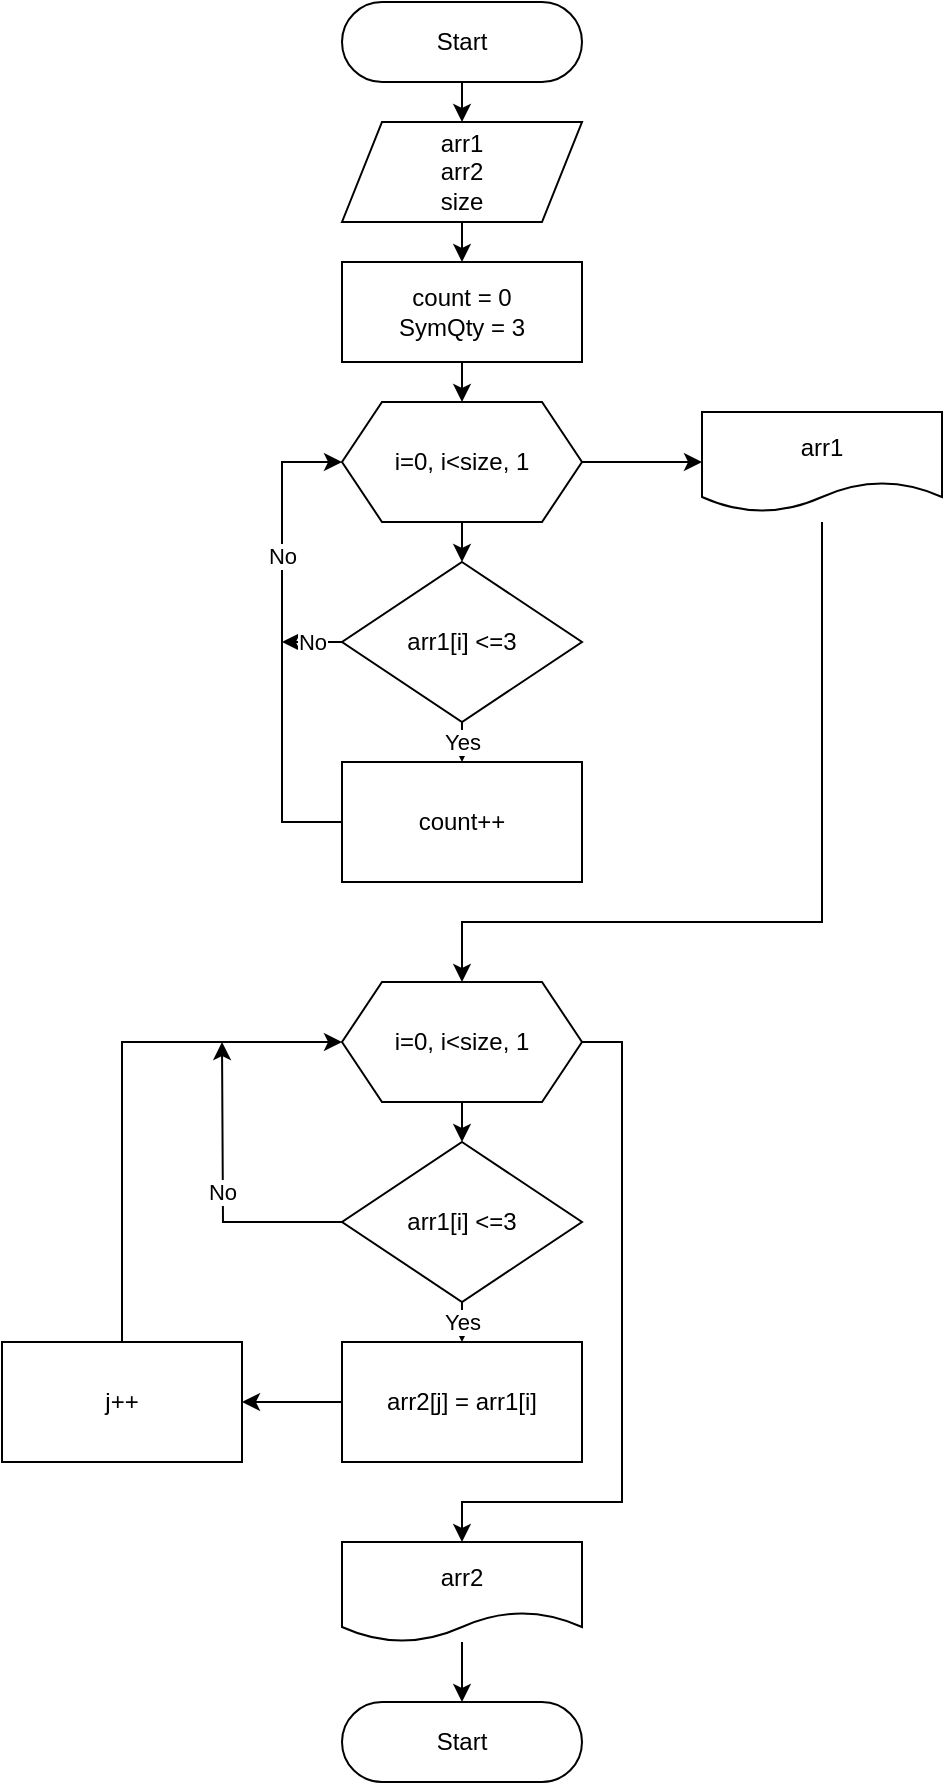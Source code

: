 <mxfile version="20.4.0" type="device"><diagram id="HGBZXo4K6phy2c55gtK3" name="Page-1"><mxGraphModel dx="1955" dy="934" grid="1" gridSize="10" guides="1" tooltips="1" connect="1" arrows="1" fold="1" page="1" pageScale="1" pageWidth="850" pageHeight="1100" math="0" shadow="0"><root><mxCell id="0"/><mxCell id="1" parent="0"/><mxCell id="Sbd41f1Vr0PWGSJ0Y2Jt-6" style="edgeStyle=orthogonalEdgeStyle;rounded=0;orthogonalLoop=1;jettySize=auto;html=1;exitX=0.5;exitY=1;exitDx=0;exitDy=0;entryX=0.5;entryY=0;entryDx=0;entryDy=0;" edge="1" parent="1" source="Sbd41f1Vr0PWGSJ0Y2Jt-1" target="Sbd41f1Vr0PWGSJ0Y2Jt-2"><mxGeometry relative="1" as="geometry"/></mxCell><mxCell id="Sbd41f1Vr0PWGSJ0Y2Jt-1" value="Start" style="rounded=1;whiteSpace=wrap;html=1;arcSize=50;" vertex="1" parent="1"><mxGeometry x="320" y="20" width="120" height="40" as="geometry"/></mxCell><mxCell id="Sbd41f1Vr0PWGSJ0Y2Jt-7" style="edgeStyle=orthogonalEdgeStyle;rounded=0;orthogonalLoop=1;jettySize=auto;html=1;exitX=0.5;exitY=1;exitDx=0;exitDy=0;entryX=0.5;entryY=0;entryDx=0;entryDy=0;" edge="1" parent="1" source="Sbd41f1Vr0PWGSJ0Y2Jt-2" target="Sbd41f1Vr0PWGSJ0Y2Jt-3"><mxGeometry relative="1" as="geometry"/></mxCell><mxCell id="Sbd41f1Vr0PWGSJ0Y2Jt-2" value="arr1&lt;br&gt;arr2&lt;br&gt;size" style="shape=parallelogram;perimeter=parallelogramPerimeter;whiteSpace=wrap;html=1;fixedSize=1;" vertex="1" parent="1"><mxGeometry x="320" y="80" width="120" height="50" as="geometry"/></mxCell><mxCell id="Sbd41f1Vr0PWGSJ0Y2Jt-8" style="edgeStyle=orthogonalEdgeStyle;rounded=0;orthogonalLoop=1;jettySize=auto;html=1;exitX=0.5;exitY=1;exitDx=0;exitDy=0;entryX=0.5;entryY=0;entryDx=0;entryDy=0;" edge="1" parent="1" source="Sbd41f1Vr0PWGSJ0Y2Jt-3" target="Sbd41f1Vr0PWGSJ0Y2Jt-5"><mxGeometry relative="1" as="geometry"/></mxCell><mxCell id="Sbd41f1Vr0PWGSJ0Y2Jt-3" value="count = 0&lt;br&gt;SymQty = 3" style="rounded=0;whiteSpace=wrap;html=1;" vertex="1" parent="1"><mxGeometry x="320" y="150" width="120" height="50" as="geometry"/></mxCell><mxCell id="Sbd41f1Vr0PWGSJ0Y2Jt-11" style="edgeStyle=orthogonalEdgeStyle;rounded=0;orthogonalLoop=1;jettySize=auto;html=1;exitX=0.5;exitY=1;exitDx=0;exitDy=0;entryX=0.5;entryY=0;entryDx=0;entryDy=0;" edge="1" parent="1" source="Sbd41f1Vr0PWGSJ0Y2Jt-5" target="Sbd41f1Vr0PWGSJ0Y2Jt-9"><mxGeometry relative="1" as="geometry"/></mxCell><mxCell id="Sbd41f1Vr0PWGSJ0Y2Jt-35" style="edgeStyle=orthogonalEdgeStyle;rounded=0;orthogonalLoop=1;jettySize=auto;html=1;exitX=1;exitY=0.5;exitDx=0;exitDy=0;" edge="1" parent="1" source="Sbd41f1Vr0PWGSJ0Y2Jt-5" target="Sbd41f1Vr0PWGSJ0Y2Jt-34"><mxGeometry relative="1" as="geometry"/></mxCell><mxCell id="Sbd41f1Vr0PWGSJ0Y2Jt-5" value="i=0, i&amp;lt;size, 1" style="shape=hexagon;perimeter=hexagonPerimeter2;whiteSpace=wrap;html=1;fixedSize=1;" vertex="1" parent="1"><mxGeometry x="320" y="220" width="120" height="60" as="geometry"/></mxCell><mxCell id="Sbd41f1Vr0PWGSJ0Y2Jt-12" value="Yes" style="edgeStyle=orthogonalEdgeStyle;rounded=0;orthogonalLoop=1;jettySize=auto;html=1;exitX=0.5;exitY=1;exitDx=0;exitDy=0;entryX=0.5;entryY=0;entryDx=0;entryDy=0;" edge="1" parent="1" source="Sbd41f1Vr0PWGSJ0Y2Jt-9" target="Sbd41f1Vr0PWGSJ0Y2Jt-10"><mxGeometry relative="1" as="geometry"/></mxCell><mxCell id="Sbd41f1Vr0PWGSJ0Y2Jt-14" value="No" style="edgeStyle=orthogonalEdgeStyle;rounded=0;orthogonalLoop=1;jettySize=auto;html=1;exitX=0;exitY=0.5;exitDx=0;exitDy=0;" edge="1" parent="1" source="Sbd41f1Vr0PWGSJ0Y2Jt-9"><mxGeometry relative="1" as="geometry"><mxPoint x="290" y="340" as="targetPoint"/></mxGeometry></mxCell><mxCell id="Sbd41f1Vr0PWGSJ0Y2Jt-9" value="arr1[i] &amp;lt;=3" style="rhombus;whiteSpace=wrap;html=1;" vertex="1" parent="1"><mxGeometry x="320" y="300" width="120" height="80" as="geometry"/></mxCell><mxCell id="Sbd41f1Vr0PWGSJ0Y2Jt-13" value="No" style="edgeStyle=orthogonalEdgeStyle;rounded=0;orthogonalLoop=1;jettySize=auto;html=1;exitX=0;exitY=0.5;exitDx=0;exitDy=0;entryX=0;entryY=0.5;entryDx=0;entryDy=0;" edge="1" parent="1" source="Sbd41f1Vr0PWGSJ0Y2Jt-10" target="Sbd41f1Vr0PWGSJ0Y2Jt-5"><mxGeometry x="0.364" relative="1" as="geometry"><Array as="points"><mxPoint x="290" y="430"/><mxPoint x="290" y="250"/></Array><mxPoint as="offset"/></mxGeometry></mxCell><mxCell id="Sbd41f1Vr0PWGSJ0Y2Jt-10" value="count++" style="rounded=0;whiteSpace=wrap;html=1;" vertex="1" parent="1"><mxGeometry x="320" y="400" width="120" height="60" as="geometry"/></mxCell><mxCell id="Sbd41f1Vr0PWGSJ0Y2Jt-24" style="edgeStyle=orthogonalEdgeStyle;rounded=0;orthogonalLoop=1;jettySize=auto;html=1;exitX=0.5;exitY=1;exitDx=0;exitDy=0;entryX=0.5;entryY=0;entryDx=0;entryDy=0;" edge="1" parent="1" source="Sbd41f1Vr0PWGSJ0Y2Jt-17" target="Sbd41f1Vr0PWGSJ0Y2Jt-19"><mxGeometry relative="1" as="geometry"/></mxCell><mxCell id="Sbd41f1Vr0PWGSJ0Y2Jt-30" style="edgeStyle=orthogonalEdgeStyle;rounded=0;orthogonalLoop=1;jettySize=auto;html=1;exitX=1;exitY=0.5;exitDx=0;exitDy=0;entryX=0.5;entryY=0;entryDx=0;entryDy=0;" edge="1" parent="1" source="Sbd41f1Vr0PWGSJ0Y2Jt-17" target="Sbd41f1Vr0PWGSJ0Y2Jt-29"><mxGeometry relative="1" as="geometry"><Array as="points"><mxPoint x="460" y="540"/><mxPoint x="460" y="770"/><mxPoint x="380" y="770"/></Array></mxGeometry></mxCell><mxCell id="Sbd41f1Vr0PWGSJ0Y2Jt-17" value="i=0, i&amp;lt;size, 1" style="shape=hexagon;perimeter=hexagonPerimeter2;whiteSpace=wrap;html=1;fixedSize=1;" vertex="1" parent="1"><mxGeometry x="320" y="510" width="120" height="60" as="geometry"/></mxCell><mxCell id="Sbd41f1Vr0PWGSJ0Y2Jt-25" value="Yes" style="edgeStyle=orthogonalEdgeStyle;rounded=0;orthogonalLoop=1;jettySize=auto;html=1;exitX=0.5;exitY=1;exitDx=0;exitDy=0;entryX=0.5;entryY=0;entryDx=0;entryDy=0;" edge="1" parent="1" source="Sbd41f1Vr0PWGSJ0Y2Jt-19" target="Sbd41f1Vr0PWGSJ0Y2Jt-20"><mxGeometry relative="1" as="geometry"/></mxCell><mxCell id="Sbd41f1Vr0PWGSJ0Y2Jt-28" value="No" style="edgeStyle=orthogonalEdgeStyle;rounded=0;orthogonalLoop=1;jettySize=auto;html=1;exitX=0;exitY=0.5;exitDx=0;exitDy=0;" edge="1" parent="1" source="Sbd41f1Vr0PWGSJ0Y2Jt-19"><mxGeometry relative="1" as="geometry"><mxPoint x="260" y="540" as="targetPoint"/></mxGeometry></mxCell><mxCell id="Sbd41f1Vr0PWGSJ0Y2Jt-19" value="arr1[i] &amp;lt;=3" style="rhombus;whiteSpace=wrap;html=1;" vertex="1" parent="1"><mxGeometry x="320" y="590" width="120" height="80" as="geometry"/></mxCell><mxCell id="Sbd41f1Vr0PWGSJ0Y2Jt-26" style="edgeStyle=orthogonalEdgeStyle;rounded=0;orthogonalLoop=1;jettySize=auto;html=1;exitX=0;exitY=0.5;exitDx=0;exitDy=0;entryX=1;entryY=0.5;entryDx=0;entryDy=0;" edge="1" parent="1" source="Sbd41f1Vr0PWGSJ0Y2Jt-20" target="Sbd41f1Vr0PWGSJ0Y2Jt-21"><mxGeometry relative="1" as="geometry"/></mxCell><mxCell id="Sbd41f1Vr0PWGSJ0Y2Jt-20" value="arr2[j] = arr1[i]" style="rounded=0;whiteSpace=wrap;html=1;" vertex="1" parent="1"><mxGeometry x="320" y="690" width="120" height="60" as="geometry"/></mxCell><mxCell id="Sbd41f1Vr0PWGSJ0Y2Jt-27" style="edgeStyle=orthogonalEdgeStyle;rounded=0;orthogonalLoop=1;jettySize=auto;html=1;exitX=0.5;exitY=0;exitDx=0;exitDy=0;entryX=0;entryY=0.5;entryDx=0;entryDy=0;" edge="1" parent="1" source="Sbd41f1Vr0PWGSJ0Y2Jt-21" target="Sbd41f1Vr0PWGSJ0Y2Jt-17"><mxGeometry relative="1" as="geometry"/></mxCell><mxCell id="Sbd41f1Vr0PWGSJ0Y2Jt-21" value="j++" style="rounded=0;whiteSpace=wrap;html=1;" vertex="1" parent="1"><mxGeometry x="150" y="690" width="120" height="60" as="geometry"/></mxCell><mxCell id="Sbd41f1Vr0PWGSJ0Y2Jt-32" style="edgeStyle=orthogonalEdgeStyle;rounded=0;orthogonalLoop=1;jettySize=auto;html=1;" edge="1" parent="1" source="Sbd41f1Vr0PWGSJ0Y2Jt-29" target="Sbd41f1Vr0PWGSJ0Y2Jt-31"><mxGeometry relative="1" as="geometry"/></mxCell><mxCell id="Sbd41f1Vr0PWGSJ0Y2Jt-29" value="arr2" style="shape=document;whiteSpace=wrap;html=1;boundedLbl=1;" vertex="1" parent="1"><mxGeometry x="320" y="790" width="120" height="50" as="geometry"/></mxCell><mxCell id="Sbd41f1Vr0PWGSJ0Y2Jt-31" value="Start" style="rounded=1;whiteSpace=wrap;html=1;arcSize=50;" vertex="1" parent="1"><mxGeometry x="320" y="870" width="120" height="40" as="geometry"/></mxCell><mxCell id="Sbd41f1Vr0PWGSJ0Y2Jt-36" style="edgeStyle=orthogonalEdgeStyle;rounded=0;orthogonalLoop=1;jettySize=auto;html=1;" edge="1" parent="1" target="Sbd41f1Vr0PWGSJ0Y2Jt-17"><mxGeometry relative="1" as="geometry"><mxPoint x="560" y="280" as="sourcePoint"/><Array as="points"><mxPoint x="560" y="480"/><mxPoint x="380" y="480"/></Array></mxGeometry></mxCell><mxCell id="Sbd41f1Vr0PWGSJ0Y2Jt-34" value="arr1" style="shape=document;whiteSpace=wrap;html=1;boundedLbl=1;" vertex="1" parent="1"><mxGeometry x="500" y="225" width="120" height="50" as="geometry"/></mxCell></root></mxGraphModel></diagram></mxfile>